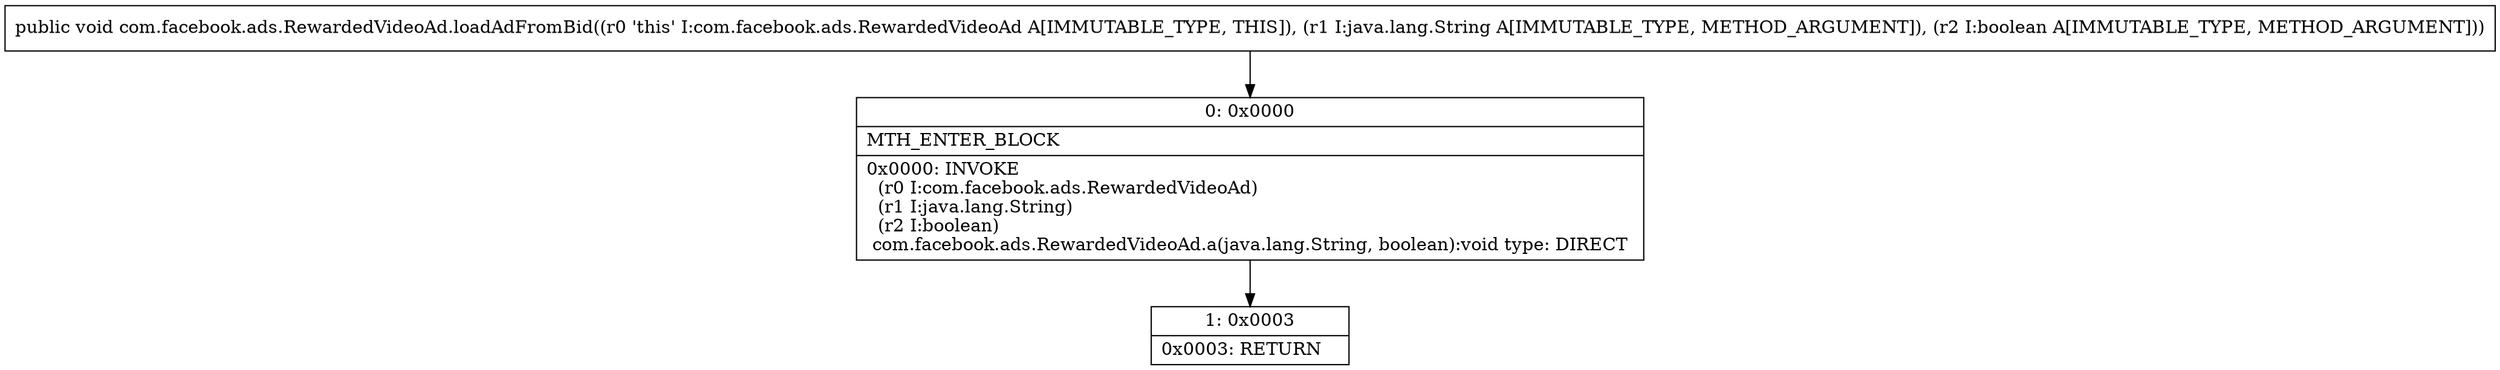 digraph "CFG forcom.facebook.ads.RewardedVideoAd.loadAdFromBid(Ljava\/lang\/String;Z)V" {
Node_0 [shape=record,label="{0\:\ 0x0000|MTH_ENTER_BLOCK\l|0x0000: INVOKE  \l  (r0 I:com.facebook.ads.RewardedVideoAd)\l  (r1 I:java.lang.String)\l  (r2 I:boolean)\l com.facebook.ads.RewardedVideoAd.a(java.lang.String, boolean):void type: DIRECT \l}"];
Node_1 [shape=record,label="{1\:\ 0x0003|0x0003: RETURN   \l}"];
MethodNode[shape=record,label="{public void com.facebook.ads.RewardedVideoAd.loadAdFromBid((r0 'this' I:com.facebook.ads.RewardedVideoAd A[IMMUTABLE_TYPE, THIS]), (r1 I:java.lang.String A[IMMUTABLE_TYPE, METHOD_ARGUMENT]), (r2 I:boolean A[IMMUTABLE_TYPE, METHOD_ARGUMENT])) }"];
MethodNode -> Node_0;
Node_0 -> Node_1;
}


